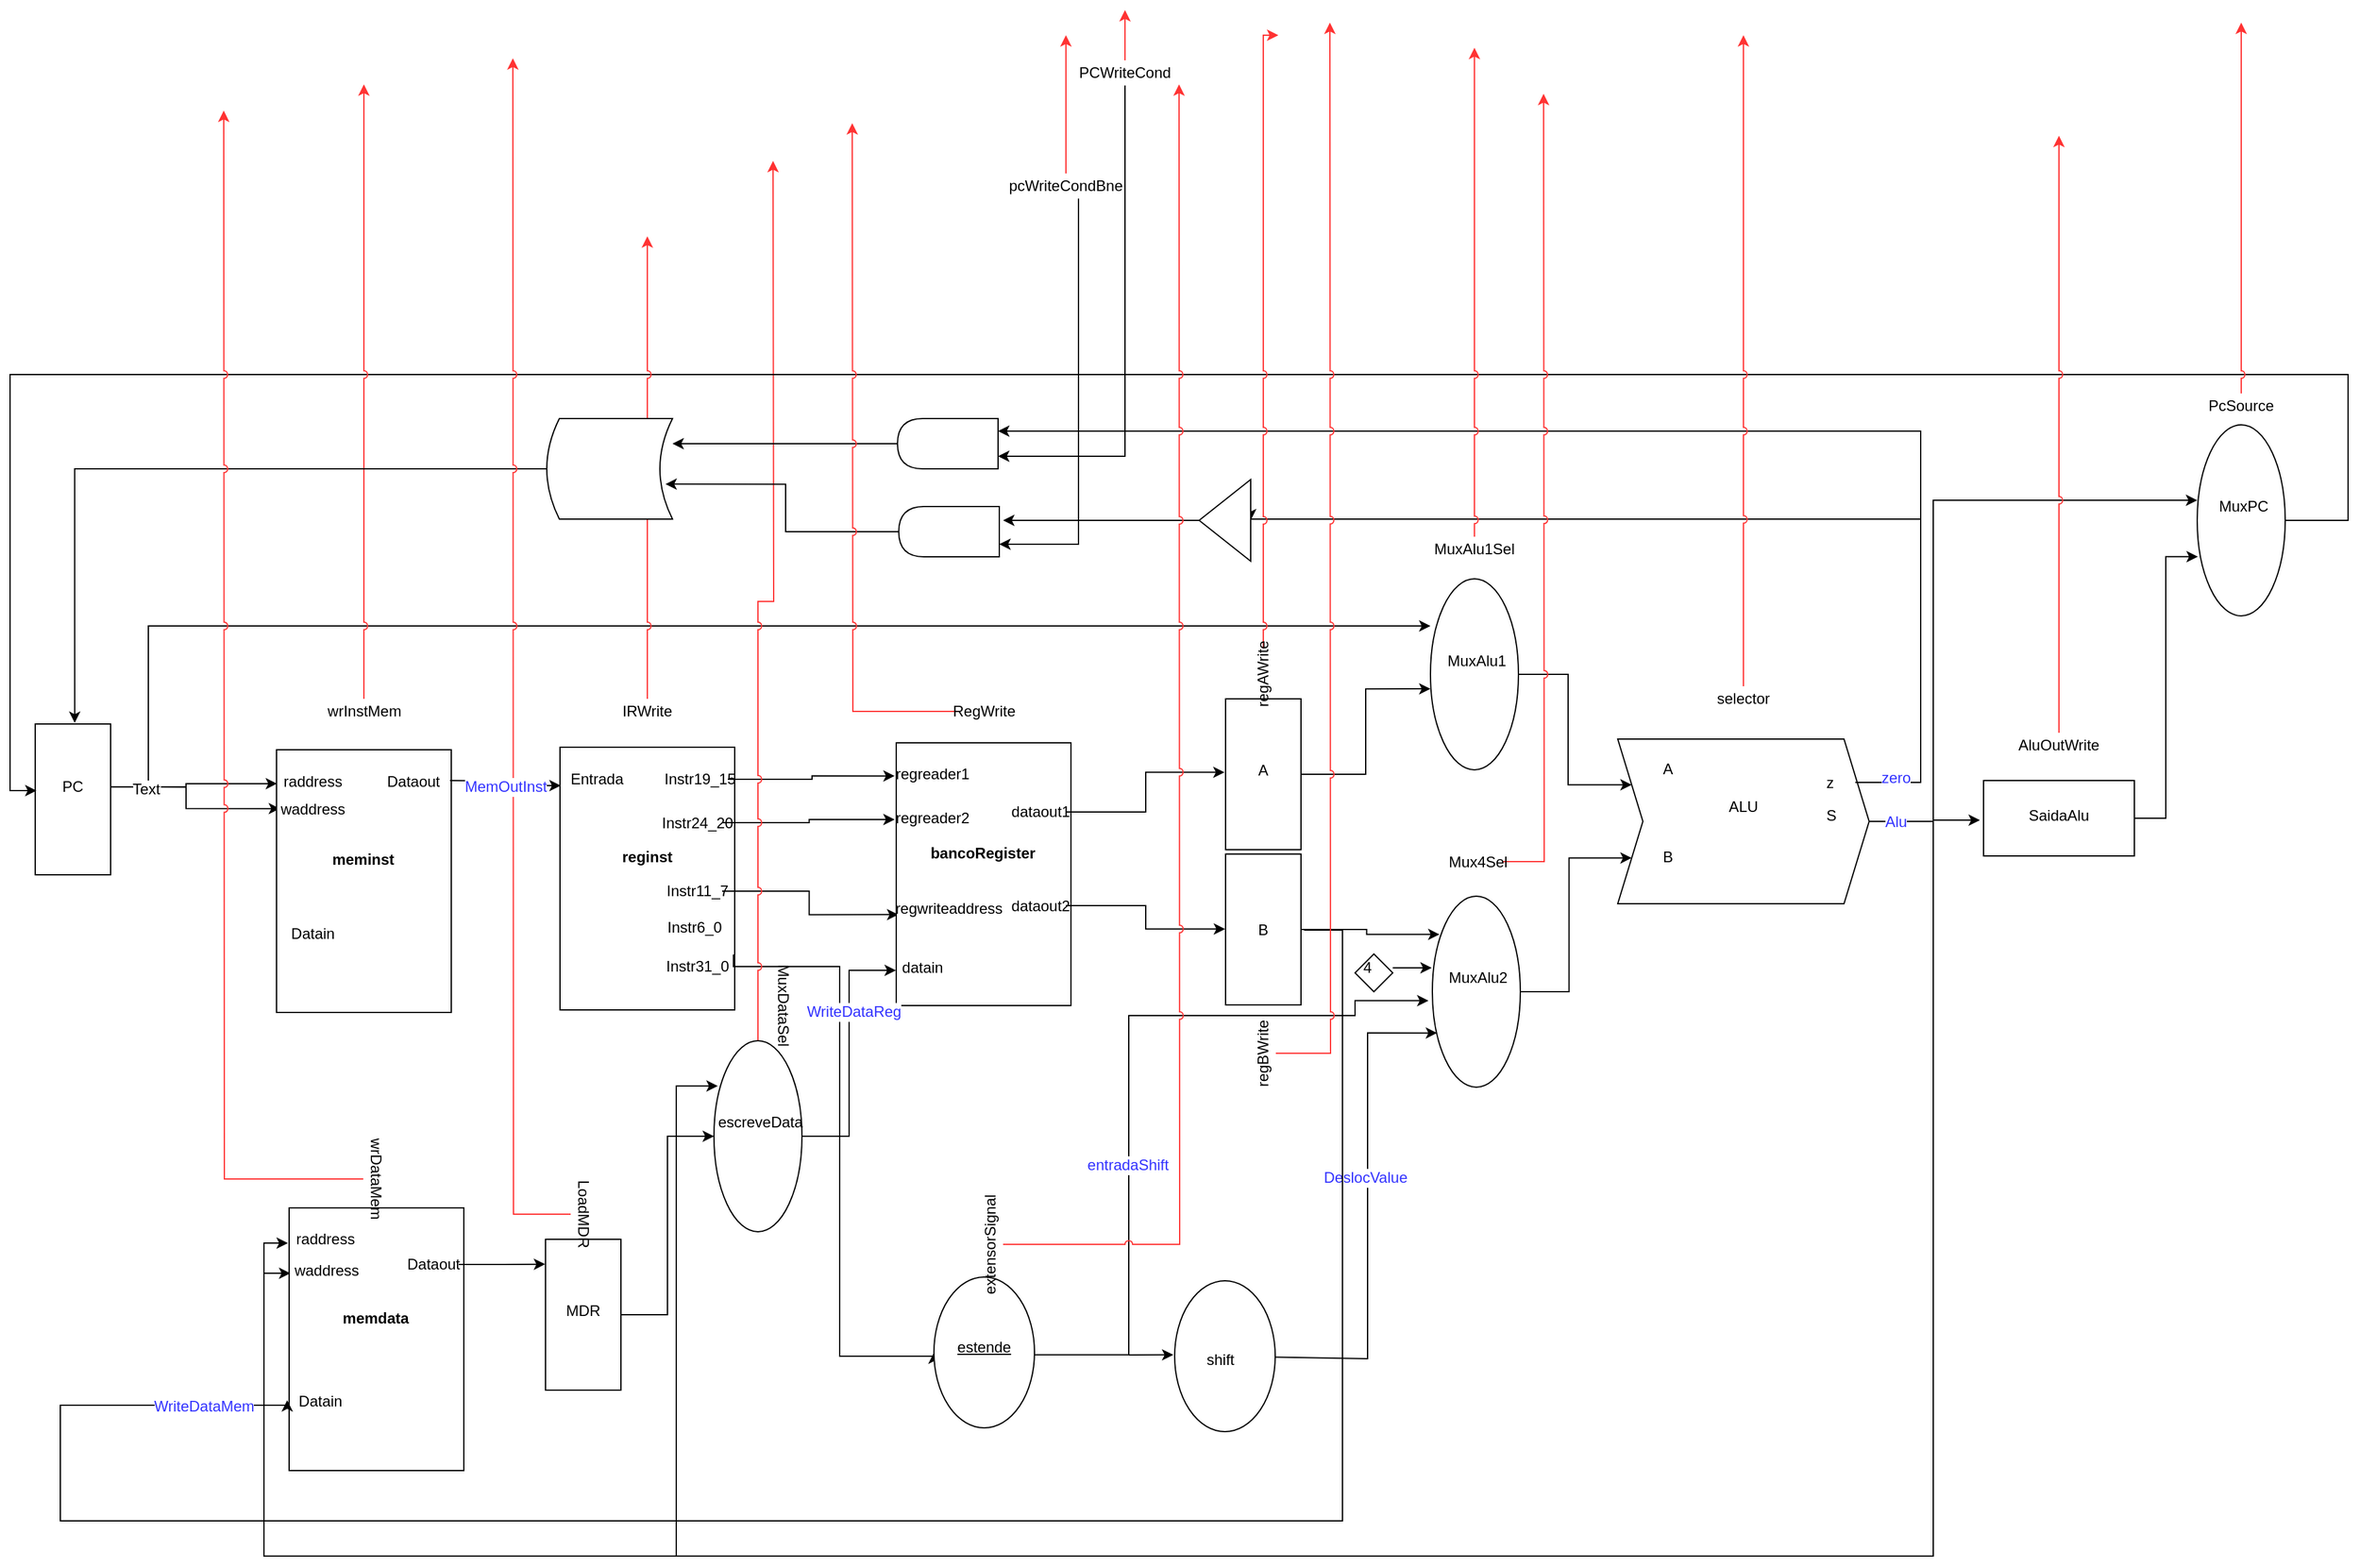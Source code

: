 <mxfile pages="1" version="11.2.9" type="github"><diagram id="BK2MosaaJc6s3cNC-S-s" name="Page-1"><mxGraphModel dx="381" dy="217" grid="1" gridSize="10" guides="1" tooltips="1" connect="1" arrows="1" fold="1" page="1" pageScale="1" pageWidth="10000" pageHeight="10000" math="0" shadow="0"><root><mxCell id="0"/><mxCell id="1" parent="0"/><mxCell id="JjTqPs6yNke-4KExffEF-18" value="" style="rhombus;whiteSpace=wrap;html=1;" vertex="1" parent="1"><mxGeometry x="1490" y="761" width="30" height="30" as="geometry"/></mxCell><mxCell id="1Pwe8GG29_QsZhxiS9Jx-3" value="" style="verticalLabelPosition=bottom;verticalAlign=top;html=1;shape=mxgraph.basic.rect;fillColor=#ffffff;fillColor2=none;strokeColor=#000000;strokeWidth=1;size=20;indent=5;rotation=90;" parent="1" vertex="1"><mxGeometry x="410" y="608" width="120" height="60" as="geometry"/></mxCell><mxCell id="1Pwe8GG29_QsZhxiS9Jx-87" style="edgeStyle=orthogonalEdgeStyle;rounded=0;orthogonalLoop=1;jettySize=auto;html=1;entryX=0.129;entryY=0.997;entryDx=0;entryDy=0;entryPerimeter=0;exitX=0.418;exitY=-0.007;exitDx=0;exitDy=0;exitPerimeter=0;" parent="1" source="1Pwe8GG29_QsZhxiS9Jx-3" target="1Pwe8GG29_QsZhxiS9Jx-49" edge="1"><mxGeometry relative="1" as="geometry"><Array as="points"><mxPoint x="560" y="628"/><mxPoint x="560" y="625"/></Array></mxGeometry></mxCell><mxCell id="1Pwe8GG29_QsZhxiS9Jx-88" style="edgeStyle=orthogonalEdgeStyle;rounded=0;orthogonalLoop=1;jettySize=auto;html=1;entryX=0.224;entryY=0.98;entryDx=0;entryDy=0;entryPerimeter=0;" parent="1" target="1Pwe8GG29_QsZhxiS9Jx-49" edge="1"><mxGeometry relative="1" as="geometry"><mxPoint x="530" y="628" as="sourcePoint"/><Array as="points"><mxPoint x="560" y="628"/><mxPoint x="560" y="645"/></Array></mxGeometry></mxCell><mxCell id="1Pwe8GG29_QsZhxiS9Jx-117" style="edgeStyle=orthogonalEdgeStyle;rounded=0;orthogonalLoop=1;jettySize=auto;html=1;entryX=0.247;entryY=1;entryDx=0;entryDy=0;entryPerimeter=0;" parent="1" target="1Pwe8GG29_QsZhxiS9Jx-81" edge="1"><mxGeometry relative="1" as="geometry"><Array as="points"><mxPoint x="500" y="627"/><mxPoint x="500" y="628"/><mxPoint x="530" y="628"/><mxPoint x="530" y="500"/></Array><mxPoint x="500" y="628" as="sourcePoint"/></mxGeometry></mxCell><mxCell id="JjTqPs6yNke-4KExffEF-17" value="Text" style="text;html=1;resizable=0;points=[];align=center;verticalAlign=middle;labelBackgroundColor=#ffffff;" vertex="1" connectable="0" parent="1Pwe8GG29_QsZhxiS9Jx-117"><mxGeometry x="-0.949" y="-2" relative="1" as="geometry"><mxPoint as="offset"/></mxGeometry></mxCell><mxCell id="1Pwe8GG29_QsZhxiS9Jx-2" value="PC" style="text;html=1;strokeColor=none;fillColor=none;align=center;verticalAlign=middle;whiteSpace=wrap;rounded=0;" parent="1" vertex="1"><mxGeometry x="450" y="618" width="40" height="20" as="geometry"/></mxCell><mxCell id="1Pwe8GG29_QsZhxiS9Jx-4" value="" style="verticalLabelPosition=bottom;verticalAlign=top;html=1;shape=mxgraph.basic.rect;fillColor=#ffffff;fillColor2=none;strokeColor=#000000;strokeWidth=1;size=20;indent=5;rotation=90;" parent="1" vertex="1"><mxGeometry x="822.5" y="631.5" width="209" height="139" as="geometry"/></mxCell><mxCell id="1Pwe8GG29_QsZhxiS9Jx-7" value="&lt;b&gt;reginst&lt;/b&gt;" style="text;html=1;strokeColor=none;fillColor=none;align=center;verticalAlign=middle;whiteSpace=wrap;rounded=0;" parent="1" vertex="1"><mxGeometry x="906.5" y="674" width="40" height="20" as="geometry"/></mxCell><mxCell id="1Pwe8GG29_QsZhxiS9Jx-10" value="Entrada" style="text;html=1;strokeColor=none;fillColor=none;align=center;verticalAlign=middle;whiteSpace=wrap;rounded=0;" parent="1" vertex="1"><mxGeometry x="866.5" y="611.5" width="40" height="20" as="geometry"/></mxCell><mxCell id="1Pwe8GG29_QsZhxiS9Jx-90" style="edgeStyle=orthogonalEdgeStyle;rounded=0;orthogonalLoop=1;jettySize=auto;html=1;entryX=0.126;entryY=1.009;entryDx=0;entryDy=0;entryPerimeter=0;" parent="1" source="1Pwe8GG29_QsZhxiS9Jx-11" target="1Pwe8GG29_QsZhxiS9Jx-19" edge="1"><mxGeometry relative="1" as="geometry"/></mxCell><mxCell id="1Pwe8GG29_QsZhxiS9Jx-11" value="Instr19_15&lt;br&gt;" style="text;html=1;strokeColor=none;fillColor=none;align=center;verticalAlign=middle;whiteSpace=wrap;rounded=0;" parent="1" vertex="1"><mxGeometry x="947" y="612" width="44" height="20" as="geometry"/></mxCell><mxCell id="1Pwe8GG29_QsZhxiS9Jx-91" style="edgeStyle=orthogonalEdgeStyle;rounded=0;orthogonalLoop=1;jettySize=auto;html=1;entryX=0.292;entryY=1.009;entryDx=0;entryDy=0;entryPerimeter=0;" parent="1" source="1Pwe8GG29_QsZhxiS9Jx-12" target="1Pwe8GG29_QsZhxiS9Jx-19" edge="1"><mxGeometry relative="1" as="geometry"/></mxCell><mxCell id="1Pwe8GG29_QsZhxiS9Jx-13" value="Instr6_0&lt;br&gt;" style="text;html=1;resizable=0;points=[];autosize=1;align=left;verticalAlign=top;spacingTop=-4;" parent="1" vertex="1"><mxGeometry x="941" y="730" width="60" height="20" as="geometry"/></mxCell><mxCell id="1Pwe8GG29_QsZhxiS9Jx-94" style="edgeStyle=orthogonalEdgeStyle;rounded=0;orthogonalLoop=1;jettySize=auto;html=1;entryX=0.654;entryY=0.988;entryDx=0;entryDy=0;entryPerimeter=0;" parent="1" source="1Pwe8GG29_QsZhxiS9Jx-14" target="1Pwe8GG29_QsZhxiS9Jx-19" edge="1"><mxGeometry relative="1" as="geometry"/></mxCell><mxCell id="1Pwe8GG29_QsZhxiS9Jx-14" value="Instr11_7&lt;br&gt;" style="text;html=1;strokeColor=none;fillColor=none;align=center;verticalAlign=middle;whiteSpace=wrap;rounded=0;direction=west;" parent="1" vertex="1"><mxGeometry x="946.5" y="701" width="40" height="20" as="geometry"/></mxCell><mxCell id="1Pwe8GG29_QsZhxiS9Jx-108" style="edgeStyle=orthogonalEdgeStyle;rounded=0;orthogonalLoop=1;jettySize=auto;html=1;entryX=0.5;entryY=1;entryDx=0;entryDy=0;jumpStyle=none;exitX=0.789;exitY=0.007;exitDx=0;exitDy=0;exitPerimeter=0;" parent="1" source="1Pwe8GG29_QsZhxiS9Jx-4" target="1Pwe8GG29_QsZhxiS9Jx-61" edge="1"><mxGeometry relative="1" as="geometry"><Array as="points"><mxPoint x="1004" y="771"/><mxPoint x="1080" y="771"/><mxPoint x="1080" y="1081"/><mxPoint x="1163" y="1081"/></Array><mxPoint x="1010" y="771" as="sourcePoint"/></mxGeometry></mxCell><mxCell id="1Pwe8GG29_QsZhxiS9Jx-15" value="Instr31_0" style="text;html=1;strokeColor=none;fillColor=none;align=center;verticalAlign=middle;whiteSpace=wrap;rounded=0;direction=west;" parent="1" vertex="1"><mxGeometry x="946.5" y="760.5" width="40" height="20" as="geometry"/></mxCell><mxCell id="1Pwe8GG29_QsZhxiS9Jx-19" value="" style="verticalLabelPosition=bottom;verticalAlign=top;html=1;shape=mxgraph.basic.rect;fillColor=#ffffff;fillColor2=none;strokeColor=#000000;strokeWidth=1;size=20;indent=5;rotation=90;" parent="1" vertex="1"><mxGeometry x="1090" y="628" width="209" height="139" as="geometry"/></mxCell><mxCell id="1Pwe8GG29_QsZhxiS9Jx-20" value="&lt;b&gt;bancoRegister&lt;/b&gt;" style="text;html=1;strokeColor=none;fillColor=none;align=center;verticalAlign=middle;whiteSpace=wrap;rounded=0;" parent="1" vertex="1"><mxGeometry x="1174" y="670.5" width="40" height="20" as="geometry"/></mxCell><mxCell id="1Pwe8GG29_QsZhxiS9Jx-21" value="regreader1" style="text;html=1;strokeColor=none;fillColor=none;align=center;verticalAlign=middle;whiteSpace=wrap;rounded=0;" parent="1" vertex="1"><mxGeometry x="1134" y="608" width="40" height="20" as="geometry"/></mxCell><mxCell id="1Pwe8GG29_QsZhxiS9Jx-97" style="edgeStyle=orthogonalEdgeStyle;rounded=0;orthogonalLoop=1;jettySize=auto;html=1;entryX=0.487;entryY=1.013;entryDx=0;entryDy=0;entryPerimeter=0;" parent="1" source="1Pwe8GG29_QsZhxiS9Jx-22" target="1Pwe8GG29_QsZhxiS9Jx-65" edge="1"><mxGeometry relative="1" as="geometry"/></mxCell><mxCell id="1Pwe8GG29_QsZhxiS9Jx-22" value="dataout1" style="text;html=1;strokeColor=none;fillColor=none;align=center;verticalAlign=middle;whiteSpace=wrap;rounded=0;" parent="1" vertex="1"><mxGeometry x="1220" y="638" width="40" height="20" as="geometry"/></mxCell><mxCell id="1Pwe8GG29_QsZhxiS9Jx-98" style="edgeStyle=orthogonalEdgeStyle;rounded=0;orthogonalLoop=1;jettySize=auto;html=1;entryX=0.497;entryY=1.006;entryDx=0;entryDy=0;entryPerimeter=0;" parent="1" source="1Pwe8GG29_QsZhxiS9Jx-23" target="1Pwe8GG29_QsZhxiS9Jx-67" edge="1"><mxGeometry relative="1" as="geometry"/></mxCell><mxCell id="1Pwe8GG29_QsZhxiS9Jx-23" value="dataout2" style="text;html=1;strokeColor=none;fillColor=none;align=center;verticalAlign=middle;whiteSpace=wrap;rounded=0;direction=west;" parent="1" vertex="1"><mxGeometry x="1220" y="712.5" width="40" height="20" as="geometry"/></mxCell><mxCell id="1Pwe8GG29_QsZhxiS9Jx-35" value="regreader2" style="text;html=1;strokeColor=none;fillColor=none;align=center;verticalAlign=middle;whiteSpace=wrap;rounded=0;" parent="1" vertex="1"><mxGeometry x="1134" y="643" width="40" height="20" as="geometry"/></mxCell><mxCell id="1Pwe8GG29_QsZhxiS9Jx-36" value="regwriteaddress" style="text;html=1;strokeColor=none;fillColor=none;align=center;verticalAlign=middle;whiteSpace=wrap;rounded=0;" parent="1" vertex="1"><mxGeometry x="1147" y="714.5" width="40" height="20" as="geometry"/></mxCell><mxCell id="1Pwe8GG29_QsZhxiS9Jx-37" value="datain" style="text;html=1;strokeColor=none;fillColor=none;align=center;verticalAlign=middle;whiteSpace=wrap;rounded=0;" parent="1" vertex="1"><mxGeometry x="1126" y="762" width="40" height="20" as="geometry"/></mxCell><mxCell id="1Pwe8GG29_QsZhxiS9Jx-38" value="" style="verticalLabelPosition=bottom;verticalAlign=top;html=1;shape=mxgraph.basic.rect;fillColor=#ffffff;fillColor2=none;strokeColor=#000000;strokeWidth=1;size=20;indent=5;rotation=90;" parent="1" vertex="1"><mxGeometry x="607" y="998" width="209" height="139" as="geometry"/></mxCell><mxCell id="1Pwe8GG29_QsZhxiS9Jx-39" value="&lt;b&gt;memdata&lt;/b&gt;" style="text;html=1;strokeColor=none;fillColor=none;align=center;verticalAlign=middle;whiteSpace=wrap;rounded=0;" parent="1" vertex="1"><mxGeometry x="691" y="1040.5" width="40" height="20" as="geometry"/></mxCell><mxCell id="1Pwe8GG29_QsZhxiS9Jx-40" value="raddress" style="text;html=1;strokeColor=none;fillColor=none;align=center;verticalAlign=middle;whiteSpace=wrap;rounded=0;" parent="1" vertex="1"><mxGeometry x="651" y="978" width="40" height="20" as="geometry"/></mxCell><mxCell id="1Pwe8GG29_QsZhxiS9Jx-96" style="edgeStyle=orthogonalEdgeStyle;rounded=0;orthogonalLoop=1;jettySize=auto;html=1;entryX=0.165;entryY=1.005;entryDx=0;entryDy=0;entryPerimeter=0;" parent="1" source="1Pwe8GG29_QsZhxiS9Jx-44" target="1Pwe8GG29_QsZhxiS9Jx-59" edge="1"><mxGeometry relative="1" as="geometry"/></mxCell><mxCell id="1Pwe8GG29_QsZhxiS9Jx-44" value="Dataout" style="text;html=1;strokeColor=none;fillColor=none;align=center;verticalAlign=middle;whiteSpace=wrap;rounded=0;direction=west;" parent="1" vertex="1"><mxGeometry x="737" y="998" width="40" height="20" as="geometry"/></mxCell><mxCell id="1Pwe8GG29_QsZhxiS9Jx-45" value="waddress" style="text;html=1;strokeColor=none;fillColor=none;align=center;verticalAlign=middle;whiteSpace=wrap;rounded=0;" parent="1" vertex="1"><mxGeometry x="652" y="1003" width="40" height="20" as="geometry"/></mxCell><mxCell id="1Pwe8GG29_QsZhxiS9Jx-47" value="Datain" style="text;html=1;strokeColor=none;fillColor=none;align=center;verticalAlign=middle;whiteSpace=wrap;rounded=0;" parent="1" vertex="1"><mxGeometry x="647" y="1107" width="40" height="20" as="geometry"/></mxCell><mxCell id="1Pwe8GG29_QsZhxiS9Jx-49" value="" style="verticalLabelPosition=bottom;verticalAlign=top;html=1;shape=mxgraph.basic.rect;fillColor=#ffffff;fillColor2=none;strokeColor=#000000;strokeWidth=1;size=20;indent=5;rotation=90;" parent="1" vertex="1"><mxGeometry x="597" y="633.5" width="209" height="139" as="geometry"/></mxCell><mxCell id="1Pwe8GG29_QsZhxiS9Jx-50" value="&lt;b&gt;meminst&lt;/b&gt;" style="text;html=1;strokeColor=none;fillColor=none;align=center;verticalAlign=middle;whiteSpace=wrap;rounded=0;" parent="1" vertex="1"><mxGeometry x="681" y="676" width="40" height="20" as="geometry"/></mxCell><mxCell id="1Pwe8GG29_QsZhxiS9Jx-51" value="raddress" style="text;html=1;strokeColor=none;fillColor=none;align=center;verticalAlign=middle;whiteSpace=wrap;rounded=0;" parent="1" vertex="1"><mxGeometry x="641" y="613.5" width="40" height="20" as="geometry"/></mxCell><mxCell id="tlnoYebwerKZ_O9gH5vr-2" style="edgeStyle=orthogonalEdgeStyle;rounded=0;orthogonalLoop=1;jettySize=auto;html=1;entryX=0.146;entryY=0.996;entryDx=0;entryDy=0;entryPerimeter=0;" parent="1" target="1Pwe8GG29_QsZhxiS9Jx-4" edge="1"><mxGeometry relative="1" as="geometry"><mxPoint x="770" y="623" as="sourcePoint"/></mxGeometry></mxCell><mxCell id="1Pwe8GG29_QsZhxiS9Jx-52" value="Dataout" style="text;html=1;strokeColor=none;fillColor=none;align=center;verticalAlign=middle;whiteSpace=wrap;rounded=0;" parent="1" vertex="1"><mxGeometry x="721" y="613.5" width="40" height="20" as="geometry"/></mxCell><mxCell id="1Pwe8GG29_QsZhxiS9Jx-57" value="waddress" style="text;html=1;strokeColor=none;fillColor=none;align=center;verticalAlign=middle;whiteSpace=wrap;rounded=0;" parent="1" vertex="1"><mxGeometry x="641" y="635.5" width="40" height="20" as="geometry"/></mxCell><mxCell id="1Pwe8GG29_QsZhxiS9Jx-58" value="Datain" style="text;html=1;strokeColor=none;fillColor=none;align=center;verticalAlign=middle;whiteSpace=wrap;rounded=0;" parent="1" vertex="1"><mxGeometry x="641" y="734.5" width="40" height="20" as="geometry"/></mxCell><mxCell id="1Pwe8GG29_QsZhxiS9Jx-120" style="edgeStyle=orthogonalEdgeStyle;rounded=0;orthogonalLoop=1;jettySize=auto;html=1;entryX=0.5;entryY=1;entryDx=0;entryDy=0;" parent="1" source="1Pwe8GG29_QsZhxiS9Jx-59" target="1Pwe8GG29_QsZhxiS9Jx-79" edge="1"><mxGeometry relative="1" as="geometry"/></mxCell><mxCell id="1Pwe8GG29_QsZhxiS9Jx-59" value="" style="verticalLabelPosition=bottom;verticalAlign=top;html=1;shape=mxgraph.basic.rect;fillColor=#ffffff;fillColor2=none;strokeColor=#000000;strokeWidth=1;size=20;indent=5;rotation=90;" parent="1" vertex="1"><mxGeometry x="816" y="1018" width="120" height="60" as="geometry"/></mxCell><mxCell id="1Pwe8GG29_QsZhxiS9Jx-60" value="MDR" style="text;html=1;strokeColor=none;fillColor=none;align=center;verticalAlign=middle;whiteSpace=wrap;rounded=0;" parent="1" vertex="1"><mxGeometry x="856" y="1035" width="40" height="20" as="geometry"/></mxCell><mxCell id="1Pwe8GG29_QsZhxiS9Jx-114" style="edgeStyle=orthogonalEdgeStyle;rounded=0;orthogonalLoop=1;jettySize=auto;html=1;entryX=0.547;entryY=1.044;entryDx=0;entryDy=0;entryPerimeter=0;exitX=0.516;exitY=0;exitDx=0;exitDy=0;exitPerimeter=0;" parent="1" source="1Pwe8GG29_QsZhxiS9Jx-61" target="1Pwe8GG29_QsZhxiS9Jx-83" edge="1"><mxGeometry relative="1" as="geometry"><Array as="points"><mxPoint x="1310" y="1080"/><mxPoint x="1310" y="810"/><mxPoint x="1490" y="810"/><mxPoint x="1490" y="798"/></Array></mxGeometry></mxCell><mxCell id="JjTqPs6yNke-4KExffEF-10" value="&lt;font color=&quot;#3333ff&quot;&gt;entradaShift&lt;/font&gt;" style="text;html=1;resizable=0;points=[];align=center;verticalAlign=middle;labelBackgroundColor=#ffffff;" vertex="1" connectable="0" parent="1Pwe8GG29_QsZhxiS9Jx-114"><mxGeometry x="-0.236" y="1" relative="1" as="geometry"><mxPoint y="1" as="offset"/></mxGeometry></mxCell><mxCell id="1Pwe8GG29_QsZhxiS9Jx-61" value="" style="ellipse;whiteSpace=wrap;html=1;rotation=90;fontStyle=4" parent="1" vertex="1"><mxGeometry x="1135" y="1038" width="120" height="80" as="geometry"/></mxCell><mxCell id="1Pwe8GG29_QsZhxiS9Jx-62" value="estende" style="text;html=1;strokeColor=none;fillColor=none;align=center;verticalAlign=middle;whiteSpace=wrap;rounded=0;fontStyle=4" parent="1" vertex="1"><mxGeometry x="1175" y="1063.5" width="40" height="20" as="geometry"/></mxCell><mxCell id="1Pwe8GG29_QsZhxiS9Jx-111" style="edgeStyle=orthogonalEdgeStyle;rounded=0;orthogonalLoop=1;jettySize=auto;html=1;entryX=0.716;entryY=0.946;entryDx=0;entryDy=0;entryPerimeter=0;" parent="1" source="1Pwe8GG29_QsZhxiS9Jx-63" target="1Pwe8GG29_QsZhxiS9Jx-83" edge="1"><mxGeometry relative="1" as="geometry"><Array as="points"><mxPoint x="1500" y="1083"/><mxPoint x="1500" y="824"/></Array></mxGeometry></mxCell><mxCell id="JjTqPs6yNke-4KExffEF-13" value="&lt;font color=&quot;#3333ff&quot;&gt;DeslocValue&lt;/font&gt;" style="text;html=1;resizable=0;points=[];align=center;verticalAlign=middle;labelBackgroundColor=#ffffff;" vertex="1" connectable="0" parent="1Pwe8GG29_QsZhxiS9Jx-111"><mxGeometry x="0.124" y="2" relative="1" as="geometry"><mxPoint as="offset"/></mxGeometry></mxCell><mxCell id="1Pwe8GG29_QsZhxiS9Jx-63" value="" style="ellipse;whiteSpace=wrap;html=1;rotation=90;" parent="1" vertex="1"><mxGeometry x="1326.5" y="1041" width="120" height="80" as="geometry"/></mxCell><mxCell id="1Pwe8GG29_QsZhxiS9Jx-64" value="shift" style="text;html=1;strokeColor=none;fillColor=none;align=center;verticalAlign=middle;whiteSpace=wrap;rounded=0;" parent="1" vertex="1"><mxGeometry x="1362.5" y="1073.5" width="40" height="20" as="geometry"/></mxCell><mxCell id="1Pwe8GG29_QsZhxiS9Jx-99" style="edgeStyle=orthogonalEdgeStyle;rounded=0;orthogonalLoop=1;jettySize=auto;html=1;entryX=0.576;entryY=1;entryDx=0;entryDy=0;entryPerimeter=0;" parent="1" source="1Pwe8GG29_QsZhxiS9Jx-65" target="1Pwe8GG29_QsZhxiS9Jx-81" edge="1"><mxGeometry relative="1" as="geometry"/></mxCell><mxCell id="1Pwe8GG29_QsZhxiS9Jx-65" value="" style="verticalLabelPosition=bottom;verticalAlign=top;html=1;shape=mxgraph.basic.rect;fillColor=#ffffff;fillColor2=none;strokeColor=#000000;strokeWidth=1;size=20;indent=5;rotation=90;" parent="1" vertex="1"><mxGeometry x="1357" y="588" width="120" height="60" as="geometry"/></mxCell><mxCell id="1Pwe8GG29_QsZhxiS9Jx-66" value="A" style="text;html=1;strokeColor=none;fillColor=none;align=center;verticalAlign=middle;whiteSpace=wrap;rounded=0;" parent="1" vertex="1"><mxGeometry x="1397" y="605" width="40" height="20" as="geometry"/></mxCell><mxCell id="1Pwe8GG29_QsZhxiS9Jx-102" style="edgeStyle=orthogonalEdgeStyle;rounded=0;orthogonalLoop=1;jettySize=auto;html=1;entryX=0.2;entryY=0.919;entryDx=0;entryDy=0;entryPerimeter=0;" parent="1" source="1Pwe8GG29_QsZhxiS9Jx-67" target="1Pwe8GG29_QsZhxiS9Jx-83" edge="1"><mxGeometry relative="1" as="geometry"/></mxCell><mxCell id="1Pwe8GG29_QsZhxiS9Jx-67" value="" style="verticalLabelPosition=bottom;verticalAlign=top;html=1;shape=mxgraph.basic.rect;fillColor=#ffffff;fillColor2=none;strokeColor=#000000;strokeWidth=1;size=20;indent=5;rotation=90;" parent="1" vertex="1"><mxGeometry x="1357" y="711.5" width="120" height="60" as="geometry"/></mxCell><mxCell id="1Pwe8GG29_QsZhxiS9Jx-127" style="edgeStyle=orthogonalEdgeStyle;rounded=0;orthogonalLoop=1;jettySize=auto;html=1;entryX=0.732;entryY=1.011;entryDx=0;entryDy=0;entryPerimeter=0;" parent="1" target="1Pwe8GG29_QsZhxiS9Jx-38" edge="1"><mxGeometry relative="1" as="geometry"><mxPoint x="1450" y="741" as="sourcePoint"/><Array as="points"><mxPoint x="1450" y="742"/><mxPoint x="1480" y="742"/><mxPoint x="1480" y="1212"/><mxPoint x="460" y="1212"/><mxPoint x="460" y="1120"/><mxPoint x="640" y="1120"/></Array><mxPoint x="560" y="1130" as="targetPoint"/></mxGeometry></mxCell><mxCell id="JjTqPs6yNke-4KExffEF-1" value="&lt;font color=&quot;#3333ff&quot;&gt;WriteDataMem&lt;/font&gt;" style="text;html=1;resizable=0;points=[];align=center;verticalAlign=middle;labelBackgroundColor=#ffffff;" vertex="1" connectable="0" parent="1Pwe8GG29_QsZhxiS9Jx-127"><mxGeometry x="0.561" y="1" relative="1" as="geometry"><mxPoint x="-4.5" y="-92" as="offset"/></mxGeometry></mxCell><mxCell id="1Pwe8GG29_QsZhxiS9Jx-68" value="B" style="text;html=1;strokeColor=none;fillColor=none;align=center;verticalAlign=middle;whiteSpace=wrap;rounded=0;" parent="1" vertex="1"><mxGeometry x="1397" y="731.5" width="40" height="20" as="geometry"/></mxCell><mxCell id="1Pwe8GG29_QsZhxiS9Jx-103" style="edgeStyle=orthogonalEdgeStyle;rounded=0;orthogonalLoop=1;jettySize=auto;html=1;entryX=-0.024;entryY=0.525;entryDx=0;entryDy=0;entryPerimeter=0;" parent="1" source="1Pwe8GG29_QsZhxiS9Jx-71" target="1Pwe8GG29_QsZhxiS9Jx-77" edge="1"><mxGeometry relative="1" as="geometry"><Array as="points"><mxPoint x="1950" y="655"/></Array></mxGeometry></mxCell><mxCell id="1Pwe8GG29_QsZhxiS9Jx-106" style="edgeStyle=orthogonalEdgeStyle;rounded=0;orthogonalLoop=1;jettySize=auto;html=1;entryX=0.395;entryY=1;entryDx=0;entryDy=0;entryPerimeter=0;" parent="1" source="1Pwe8GG29_QsZhxiS9Jx-71" target="1Pwe8GG29_QsZhxiS9Jx-85" edge="1"><mxGeometry relative="1" as="geometry"><Array as="points"><mxPoint x="1950" y="655"/><mxPoint x="1950" y="400"/></Array></mxGeometry></mxCell><mxCell id="1Pwe8GG29_QsZhxiS9Jx-119" style="edgeStyle=orthogonalEdgeStyle;rounded=0;orthogonalLoop=1;jettySize=auto;html=1;entryX=0.237;entryY=0.957;entryDx=0;entryDy=0;entryPerimeter=0;" parent="1" source="1Pwe8GG29_QsZhxiS9Jx-71" target="1Pwe8GG29_QsZhxiS9Jx-79" edge="1"><mxGeometry relative="1" as="geometry"><Array as="points"><mxPoint x="1950" y="656"/><mxPoint x="1950" y="1240"/><mxPoint x="950" y="1240"/><mxPoint x="950" y="866"/></Array></mxGeometry></mxCell><mxCell id="1Pwe8GG29_QsZhxiS9Jx-125" style="edgeStyle=orthogonalEdgeStyle;rounded=0;orthogonalLoop=1;jettySize=auto;html=1;entryX=0.134;entryY=1.007;entryDx=0;entryDy=0;entryPerimeter=0;" parent="1" source="1Pwe8GG29_QsZhxiS9Jx-71" target="1Pwe8GG29_QsZhxiS9Jx-38" edge="1"><mxGeometry relative="1" as="geometry"><Array as="points"><mxPoint x="1950" y="656"/><mxPoint x="1950" y="1240"/><mxPoint x="622" y="1240"/><mxPoint x="622" y="991"/></Array></mxGeometry></mxCell><mxCell id="1Pwe8GG29_QsZhxiS9Jx-126" style="edgeStyle=orthogonalEdgeStyle;rounded=0;orthogonalLoop=1;jettySize=auto;html=1;entryX=0.249;entryY=0.993;entryDx=0;entryDy=0;entryPerimeter=0;" parent="1" source="1Pwe8GG29_QsZhxiS9Jx-71" target="1Pwe8GG29_QsZhxiS9Jx-38" edge="1"><mxGeometry relative="1" as="geometry"><Array as="points"><mxPoint x="1950" y="656"/><mxPoint x="1950" y="1240"/><mxPoint x="622" y="1240"/><mxPoint x="622" y="1015"/></Array></mxGeometry></mxCell><mxCell id="JjTqPs6yNke-4KExffEF-14" value="&lt;font color=&quot;#3333ff&quot;&gt;Alu&lt;/font&gt;" style="text;html=1;resizable=0;points=[];align=center;verticalAlign=middle;labelBackgroundColor=#ffffff;" vertex="1" connectable="0" parent="1Pwe8GG29_QsZhxiS9Jx-126"><mxGeometry x="-0.961" y="2" relative="1" as="geometry"><mxPoint x="-22.5" y="2" as="offset"/></mxGeometry></mxCell><mxCell id="1Pwe8GG29_QsZhxiS9Jx-71" value="" style="shape=step;perimeter=stepPerimeter;whiteSpace=wrap;html=1;fixedSize=1;" parent="1" vertex="1"><mxGeometry x="1699" y="590" width="200" height="131" as="geometry"/></mxCell><mxCell id="1Pwe8GG29_QsZhxiS9Jx-72" value="ALU" style="text;html=1;strokeColor=none;fillColor=none;align=center;verticalAlign=middle;whiteSpace=wrap;rounded=0;" parent="1" vertex="1"><mxGeometry x="1779" y="633.5" width="40" height="20" as="geometry"/></mxCell><mxCell id="1Pwe8GG29_QsZhxiS9Jx-73" value="S" style="text;html=1;strokeColor=none;fillColor=none;align=center;verticalAlign=middle;whiteSpace=wrap;rounded=0;" parent="1" vertex="1"><mxGeometry x="1849" y="640.5" width="40" height="20" as="geometry"/></mxCell><mxCell id="1Pwe8GG29_QsZhxiS9Jx-74" value="A" style="text;html=1;strokeColor=none;fillColor=none;align=center;verticalAlign=middle;whiteSpace=wrap;rounded=0;" parent="1" vertex="1"><mxGeometry x="1719" y="603.5" width="40" height="20" as="geometry"/></mxCell><mxCell id="1Pwe8GG29_QsZhxiS9Jx-75" value="B" style="text;html=1;strokeColor=none;fillColor=none;align=center;verticalAlign=middle;whiteSpace=wrap;rounded=0;" parent="1" vertex="1"><mxGeometry x="1719" y="673.5" width="40" height="20" as="geometry"/></mxCell><mxCell id="9EUqboqjKEqkngao54L1-12" style="edgeStyle=orthogonalEdgeStyle;rounded=0;orthogonalLoop=1;jettySize=auto;html=1;entryX=0;entryY=0.75;entryDx=0;entryDy=0;" parent="1" source="1Pwe8GG29_QsZhxiS9Jx-76" target="9EUqboqjKEqkngao54L1-8" edge="1"><mxGeometry relative="1" as="geometry"><Array as="points"><mxPoint x="1940" y="625"/><mxPoint x="1940" y="345"/></Array></mxGeometry></mxCell><mxCell id="9EUqboqjKEqkngao54L1-14" style="edgeStyle=orthogonalEdgeStyle;rounded=0;orthogonalLoop=1;jettySize=auto;html=1;entryX=0;entryY=0.5;entryDx=0;entryDy=0;" parent="1" source="1Pwe8GG29_QsZhxiS9Jx-76" target="9EUqboqjKEqkngao54L1-13" edge="1"><mxGeometry relative="1" as="geometry"><Array as="points"><mxPoint x="1940" y="625"/><mxPoint x="1940" y="415"/></Array></mxGeometry></mxCell><mxCell id="JjTqPs6yNke-4KExffEF-15" value="&lt;font color=&quot;#3333ff&quot;&gt;zero&lt;/font&gt;" style="text;html=1;resizable=0;points=[];align=center;verticalAlign=middle;labelBackgroundColor=#ffffff;" vertex="1" connectable="0" parent="9EUqboqjKEqkngao54L1-14"><mxGeometry x="-0.899" y="1" relative="1" as="geometry"><mxPoint x="-8" y="-2.5" as="offset"/></mxGeometry></mxCell><mxCell id="1Pwe8GG29_QsZhxiS9Jx-76" value="z" style="text;html=1;strokeColor=none;fillColor=none;align=center;verticalAlign=middle;whiteSpace=wrap;rounded=0;" parent="1" vertex="1"><mxGeometry x="1848" y="614.5" width="40" height="20" as="geometry"/></mxCell><mxCell id="1Pwe8GG29_QsZhxiS9Jx-104" style="edgeStyle=orthogonalEdgeStyle;rounded=0;orthogonalLoop=1;jettySize=auto;html=1;entryX=0.69;entryY=0.993;entryDx=0;entryDy=0;entryPerimeter=0;" parent="1" source="1Pwe8GG29_QsZhxiS9Jx-77" target="1Pwe8GG29_QsZhxiS9Jx-85" edge="1"><mxGeometry relative="1" as="geometry"/></mxCell><mxCell id="1Pwe8GG29_QsZhxiS9Jx-77" value="" style="text;html=1;strokeColor=#000000;fillColor=#ffffff;align=center;verticalAlign=middle;whiteSpace=wrap;rounded=0;fontFamily=Helvetica;fontSize=12;fontColor=#000000;strokeWidth=1;" parent="1" vertex="1"><mxGeometry x="1990" y="623" width="120" height="60" as="geometry"/></mxCell><mxCell id="1Pwe8GG29_QsZhxiS9Jx-78" value="SaidaAlu" style="text;html=1;strokeColor=none;fillColor=none;align=center;verticalAlign=middle;whiteSpace=wrap;rounded=0;" parent="1" vertex="1"><mxGeometry x="2030" y="640.5" width="40" height="20" as="geometry"/></mxCell><mxCell id="1Pwe8GG29_QsZhxiS9Jx-95" style="edgeStyle=orthogonalEdgeStyle;rounded=0;orthogonalLoop=1;jettySize=auto;html=1;entryX=0.866;entryY=1.002;entryDx=0;entryDy=0;entryPerimeter=0;" parent="1" source="1Pwe8GG29_QsZhxiS9Jx-79" target="1Pwe8GG29_QsZhxiS9Jx-19" edge="1"><mxGeometry relative="1" as="geometry"/></mxCell><mxCell id="JjTqPs6yNke-4KExffEF-2" value="&lt;font color=&quot;#3333ff&quot;&gt;WriteDataReg&lt;/font&gt;" style="text;html=1;resizable=0;points=[];align=center;verticalAlign=middle;labelBackgroundColor=#ffffff;" vertex="1" connectable="0" parent="1Pwe8GG29_QsZhxiS9Jx-95"><mxGeometry x="0.324" y="-3" relative="1" as="geometry"><mxPoint as="offset"/></mxGeometry></mxCell><mxCell id="9EUqboqjKEqkngao54L1-40" style="edgeStyle=orthogonalEdgeStyle;rounded=0;jumpStyle=arc;orthogonalLoop=1;jettySize=auto;html=1;fillColor=#f8cecc;strokeColor=#FF3333;" parent="1" source="1Pwe8GG29_QsZhxiS9Jx-79" edge="1"><mxGeometry relative="1" as="geometry"><mxPoint x="1027" y="130" as="targetPoint"/></mxGeometry></mxCell><mxCell id="1Pwe8GG29_QsZhxiS9Jx-79" value="" style="ellipse;whiteSpace=wrap;html=1;direction=south;" parent="1" vertex="1"><mxGeometry x="980" y="830" width="70" height="152" as="geometry"/></mxCell><mxCell id="1Pwe8GG29_QsZhxiS9Jx-80" value="escreveData" style="text;html=1;strokeColor=none;fillColor=none;align=center;verticalAlign=middle;whiteSpace=wrap;rounded=0;" parent="1" vertex="1"><mxGeometry x="996.5" y="885" width="40" height="20" as="geometry"/></mxCell><mxCell id="1Pwe8GG29_QsZhxiS9Jx-100" style="edgeStyle=orthogonalEdgeStyle;rounded=0;orthogonalLoop=1;jettySize=auto;html=1;entryX=0;entryY=0.25;entryDx=0;entryDy=0;" parent="1" source="1Pwe8GG29_QsZhxiS9Jx-81" target="1Pwe8GG29_QsZhxiS9Jx-71" edge="1"><mxGeometry relative="1" as="geometry"/></mxCell><mxCell id="1Pwe8GG29_QsZhxiS9Jx-81" value="" style="ellipse;whiteSpace=wrap;html=1;direction=south;" parent="1" vertex="1"><mxGeometry x="1550" y="462.5" width="70" height="152" as="geometry"/></mxCell><mxCell id="1Pwe8GG29_QsZhxiS9Jx-82" value="MuxAlu1" style="text;html=1;strokeColor=none;fillColor=none;align=center;verticalAlign=middle;whiteSpace=wrap;rounded=0;" parent="1" vertex="1"><mxGeometry x="1566.5" y="517.5" width="40" height="20" as="geometry"/></mxCell><mxCell id="1Pwe8GG29_QsZhxiS9Jx-101" style="edgeStyle=orthogonalEdgeStyle;rounded=0;orthogonalLoop=1;jettySize=auto;html=1;entryX=0;entryY=0.75;entryDx=0;entryDy=0;" parent="1" source="1Pwe8GG29_QsZhxiS9Jx-83" target="1Pwe8GG29_QsZhxiS9Jx-71" edge="1"><mxGeometry relative="1" as="geometry"/></mxCell><mxCell id="1Pwe8GG29_QsZhxiS9Jx-83" value="" style="ellipse;whiteSpace=wrap;html=1;direction=south;" parent="1" vertex="1"><mxGeometry x="1551.5" y="715" width="70" height="152" as="geometry"/></mxCell><mxCell id="1Pwe8GG29_QsZhxiS9Jx-84" value="MuxAlu2" style="text;html=1;strokeColor=none;fillColor=none;align=center;verticalAlign=middle;whiteSpace=wrap;rounded=0;" parent="1" vertex="1"><mxGeometry x="1568" y="770" width="40" height="20" as="geometry"/></mxCell><mxCell id="1Pwe8GG29_QsZhxiS9Jx-107" style="edgeStyle=orthogonalEdgeStyle;rounded=0;orthogonalLoop=1;jettySize=auto;html=1;entryX=0.442;entryY=0.983;entryDx=0;entryDy=0;entryPerimeter=0;" parent="1" source="1Pwe8GG29_QsZhxiS9Jx-85" target="1Pwe8GG29_QsZhxiS9Jx-3" edge="1"><mxGeometry relative="1" as="geometry"><Array as="points"><mxPoint x="2280" y="416"/><mxPoint x="2280" y="300"/><mxPoint x="420" y="300"/><mxPoint x="420" y="631"/></Array></mxGeometry></mxCell><mxCell id="1Pwe8GG29_QsZhxiS9Jx-85" value="" style="ellipse;whiteSpace=wrap;html=1;direction=south;" parent="1" vertex="1"><mxGeometry x="2160" y="340" width="70" height="152" as="geometry"/></mxCell><mxCell id="1Pwe8GG29_QsZhxiS9Jx-86" value="MuxPC" style="text;html=1;strokeColor=none;fillColor=none;align=center;verticalAlign=middle;whiteSpace=wrap;rounded=0;" parent="1" vertex="1"><mxGeometry x="2176.5" y="395" width="40" height="20" as="geometry"/></mxCell><mxCell id="1Pwe8GG29_QsZhxiS9Jx-12" value="Instr24_20" style="text;html=1;strokeColor=none;fillColor=none;align=center;verticalAlign=middle;whiteSpace=wrap;rounded=0;direction=west;" parent="1" vertex="1"><mxGeometry x="946.5" y="646.5" width="40" height="20" as="geometry"/></mxCell><mxCell id="JjTqPs6yNke-4KExffEF-19" style="edgeStyle=orthogonalEdgeStyle;rounded=0;jumpStyle=none;orthogonalLoop=1;jettySize=auto;html=1;entryX=0.375;entryY=1.007;entryDx=0;entryDy=0;entryPerimeter=0;" edge="1" parent="1" source="1Pwe8GG29_QsZhxiS9Jx-115" target="1Pwe8GG29_QsZhxiS9Jx-83"><mxGeometry relative="1" as="geometry"/></mxCell><mxCell id="1Pwe8GG29_QsZhxiS9Jx-115" value="4" style="text;html=1;strokeColor=none;fillColor=none;align=center;verticalAlign=middle;whiteSpace=wrap;rounded=0;" parent="1" vertex="1"><mxGeometry x="1480" y="762" width="40" height="20" as="geometry"/></mxCell><mxCell id="9EUqboqjKEqkngao54L1-55" style="edgeStyle=orthogonalEdgeStyle;rounded=0;jumpStyle=arc;orthogonalLoop=1;jettySize=auto;html=1;strokeColor=#FF3333;" parent="1" source="9EUqboqjKEqkngao54L1-3" edge="1"><mxGeometry relative="1" as="geometry"><mxPoint x="701.5" y="69.167" as="targetPoint"/></mxGeometry></mxCell><mxCell id="9EUqboqjKEqkngao54L1-3" value="wrInstMem" style="text;html=1;strokeColor=none;fillColor=none;align=center;verticalAlign=middle;whiteSpace=wrap;rounded=0;" parent="1" vertex="1"><mxGeometry x="681.5" y="558" width="40" height="20" as="geometry"/></mxCell><mxCell id="9EUqboqjKEqkngao54L1-7" style="edgeStyle=orthogonalEdgeStyle;rounded=0;orthogonalLoop=1;jettySize=auto;html=1;entryX=-0.007;entryY=0.476;entryDx=0;entryDy=0;entryPerimeter=0;" parent="1" source="9EUqboqjKEqkngao54L1-6" target="1Pwe8GG29_QsZhxiS9Jx-3" edge="1"><mxGeometry relative="1" as="geometry"/></mxCell><mxCell id="9EUqboqjKEqkngao54L1-9" style="edgeStyle=orthogonalEdgeStyle;rounded=0;orthogonalLoop=1;jettySize=auto;html=1;entryX=1;entryY=0.25;entryDx=0;entryDy=0;" parent="1" source="9EUqboqjKEqkngao54L1-8" target="9EUqboqjKEqkngao54L1-6" edge="1"><mxGeometry relative="1" as="geometry"/></mxCell><mxCell id="9EUqboqjKEqkngao54L1-8" value="" style="shape=delay;whiteSpace=wrap;html=1;rotation=180;" parent="1" vertex="1"><mxGeometry x="1126" y="335" width="80" height="40" as="geometry"/></mxCell><mxCell id="9EUqboqjKEqkngao54L1-11" style="edgeStyle=orthogonalEdgeStyle;rounded=0;orthogonalLoop=1;jettySize=auto;html=1;entryX=0.944;entryY=0.652;entryDx=0;entryDy=0;entryPerimeter=0;" parent="1" source="9EUqboqjKEqkngao54L1-10" target="9EUqboqjKEqkngao54L1-6" edge="1"><mxGeometry relative="1" as="geometry"/></mxCell><mxCell id="9EUqboqjKEqkngao54L1-10" value="" style="shape=delay;whiteSpace=wrap;html=1;rotation=180;" parent="1" vertex="1"><mxGeometry x="1127" y="405" width="80" height="40" as="geometry"/></mxCell><mxCell id="9EUqboqjKEqkngao54L1-15" style="edgeStyle=orthogonalEdgeStyle;rounded=0;orthogonalLoop=1;jettySize=auto;html=1;" parent="1" source="9EUqboqjKEqkngao54L1-13" edge="1"><mxGeometry relative="1" as="geometry"><mxPoint x="1210" y="416" as="targetPoint"/></mxGeometry></mxCell><mxCell id="9EUqboqjKEqkngao54L1-13" value="" style="triangle;whiteSpace=wrap;html=1;rotation=180;" parent="1" vertex="1"><mxGeometry x="1366" y="383.5" width="41" height="65" as="geometry"/></mxCell><mxCell id="9EUqboqjKEqkngao54L1-17" style="edgeStyle=orthogonalEdgeStyle;rounded=0;orthogonalLoop=1;jettySize=auto;html=1;entryX=0;entryY=0.25;entryDx=0;entryDy=0;" parent="1" source="9EUqboqjKEqkngao54L1-16" target="9EUqboqjKEqkngao54L1-8" edge="1"><mxGeometry relative="1" as="geometry"><Array as="points"><mxPoint x="1307" y="365"/></Array></mxGeometry></mxCell><mxCell id="9EUqboqjKEqkngao54L1-44" style="edgeStyle=orthogonalEdgeStyle;rounded=0;jumpStyle=arc;orthogonalLoop=1;jettySize=auto;html=1;strokeColor=#FF3333;" parent="1" source="9EUqboqjKEqkngao54L1-16" edge="1"><mxGeometry relative="1" as="geometry"><mxPoint x="1307" y="10" as="targetPoint"/></mxGeometry></mxCell><mxCell id="9EUqboqjKEqkngao54L1-16" value="PCWriteCond" style="text;html=1;strokeColor=none;fillColor=none;align=center;verticalAlign=middle;whiteSpace=wrap;rounded=0;" parent="1" vertex="1"><mxGeometry x="1287" y="50" width="40" height="20" as="geometry"/></mxCell><mxCell id="9EUqboqjKEqkngao54L1-19" style="edgeStyle=orthogonalEdgeStyle;rounded=0;orthogonalLoop=1;jettySize=auto;html=1;entryX=0;entryY=0.25;entryDx=0;entryDy=0;" parent="1" source="9EUqboqjKEqkngao54L1-18" target="9EUqboqjKEqkngao54L1-10" edge="1"><mxGeometry relative="1" as="geometry"><Array as="points"><mxPoint x="1270" y="435"/></Array></mxGeometry></mxCell><mxCell id="9EUqboqjKEqkngao54L1-43" style="edgeStyle=orthogonalEdgeStyle;rounded=0;jumpStyle=arc;orthogonalLoop=1;jettySize=auto;html=1;strokeColor=#FF3333;" parent="1" source="9EUqboqjKEqkngao54L1-18" edge="1"><mxGeometry relative="1" as="geometry"><mxPoint x="1260" y="30" as="targetPoint"/></mxGeometry></mxCell><mxCell id="9EUqboqjKEqkngao54L1-18" value="pcWriteCondBne" style="text;html=1;strokeColor=none;fillColor=none;align=center;verticalAlign=middle;whiteSpace=wrap;rounded=0;" parent="1" vertex="1"><mxGeometry x="1240" y="140" width="40" height="20" as="geometry"/></mxCell><mxCell id="9EUqboqjKEqkngao54L1-54" style="edgeStyle=orthogonalEdgeStyle;rounded=0;jumpStyle=arc;orthogonalLoop=1;jettySize=auto;html=1;strokeColor=#FF3333;" parent="1" source="9EUqboqjKEqkngao54L1-24" edge="1"><mxGeometry relative="1" as="geometry"><mxPoint x="927" y="190" as="targetPoint"/></mxGeometry></mxCell><mxCell id="9EUqboqjKEqkngao54L1-24" value="IRWrite" style="text;html=1;strokeColor=none;fillColor=none;align=center;verticalAlign=middle;whiteSpace=wrap;rounded=0;" parent="1" vertex="1"><mxGeometry x="907" y="558" width="40" height="20" as="geometry"/></mxCell><mxCell id="9EUqboqjKEqkngao54L1-53" style="edgeStyle=orthogonalEdgeStyle;rounded=0;jumpStyle=arc;orthogonalLoop=1;jettySize=auto;html=1;strokeColor=#FF3333;" parent="1" source="9EUqboqjKEqkngao54L1-25" edge="1"><mxGeometry relative="1" as="geometry"><mxPoint x="1090" y="100" as="targetPoint"/></mxGeometry></mxCell><mxCell id="9EUqboqjKEqkngao54L1-25" value="RegWrite" style="text;html=1;strokeColor=none;fillColor=none;align=center;verticalAlign=middle;whiteSpace=wrap;rounded=0;" parent="1" vertex="1"><mxGeometry x="1175" y="558" width="40" height="20" as="geometry"/></mxCell><mxCell id="9EUqboqjKEqkngao54L1-41" style="edgeStyle=orthogonalEdgeStyle;rounded=0;jumpStyle=arc;orthogonalLoop=1;jettySize=auto;html=1;strokeColor=#FF3333;" parent="1" source="9EUqboqjKEqkngao54L1-26" edge="1"><mxGeometry relative="1" as="geometry"><mxPoint x="1429" y="30" as="targetPoint"/><Array as="points"><mxPoint x="1417" y="30"/></Array></mxGeometry></mxCell><mxCell id="9EUqboqjKEqkngao54L1-26" value="regAWrite" style="text;html=1;strokeColor=none;fillColor=none;align=center;verticalAlign=middle;whiteSpace=wrap;rounded=0;rotation=-90;" parent="1" vertex="1"><mxGeometry x="1397" y="528" width="40" height="20" as="geometry"/></mxCell><mxCell id="9EUqboqjKEqkngao54L1-52" style="edgeStyle=orthogonalEdgeStyle;rounded=0;jumpStyle=arc;orthogonalLoop=1;jettySize=auto;html=1;strokeColor=#FF3333;" parent="1" source="9EUqboqjKEqkngao54L1-27" edge="1"><mxGeometry relative="1" as="geometry"><mxPoint x="1470" y="20" as="targetPoint"/></mxGeometry></mxCell><mxCell id="9EUqboqjKEqkngao54L1-27" value="regBWrite" style="text;html=1;strokeColor=none;fillColor=none;align=center;verticalAlign=middle;whiteSpace=wrap;rounded=0;rotation=-90;" parent="1" vertex="1"><mxGeometry x="1397" y="830" width="40" height="20" as="geometry"/></mxCell><mxCell id="9EUqboqjKEqkngao54L1-45" style="edgeStyle=orthogonalEdgeStyle;rounded=0;jumpStyle=arc;orthogonalLoop=1;jettySize=auto;html=1;strokeColor=#FF3333;" parent="1" source="9EUqboqjKEqkngao54L1-29" edge="1"><mxGeometry relative="1" as="geometry"><mxPoint x="1585" y="40" as="targetPoint"/></mxGeometry></mxCell><mxCell id="9EUqboqjKEqkngao54L1-29" value="MuxAlu1Sel" style="text;html=1;strokeColor=none;fillColor=none;align=center;verticalAlign=middle;whiteSpace=wrap;rounded=0;" parent="1" vertex="1"><mxGeometry x="1565" y="429" width="40" height="20" as="geometry"/></mxCell><mxCell id="9EUqboqjKEqkngao54L1-46" style="edgeStyle=orthogonalEdgeStyle;rounded=0;jumpStyle=arc;orthogonalLoop=1;jettySize=auto;html=1;strokeColor=#FF3333;" parent="1" source="9EUqboqjKEqkngao54L1-30" edge="1"><mxGeometry relative="1" as="geometry"><mxPoint x="1799" y="30" as="targetPoint"/></mxGeometry></mxCell><mxCell id="9EUqboqjKEqkngao54L1-30" value="selector" style="text;html=1;strokeColor=none;fillColor=none;align=center;verticalAlign=middle;whiteSpace=wrap;rounded=0;" parent="1" vertex="1"><mxGeometry x="1779" y="548" width="40" height="20" as="geometry"/></mxCell><mxCell id="9EUqboqjKEqkngao54L1-47" style="edgeStyle=orthogonalEdgeStyle;rounded=0;jumpStyle=arc;orthogonalLoop=1;jettySize=auto;html=1;strokeColor=#FF3333;" parent="1" source="9EUqboqjKEqkngao54L1-31" edge="1"><mxGeometry relative="1" as="geometry"><mxPoint x="2050" y="110" as="targetPoint"/></mxGeometry></mxCell><mxCell id="9EUqboqjKEqkngao54L1-31" value="AluOutWrite" style="text;html=1;strokeColor=none;fillColor=none;align=center;verticalAlign=middle;whiteSpace=wrap;rounded=0;" parent="1" vertex="1"><mxGeometry x="2030" y="585" width="40" height="20" as="geometry"/></mxCell><mxCell id="9EUqboqjKEqkngao54L1-38" value="MuxDataSel" style="text;html=1;strokeColor=none;fillColor=none;align=center;verticalAlign=middle;whiteSpace=wrap;rounded=0;rotation=90;" parent="1" vertex="1"><mxGeometry x="1015" y="792" width="40" height="20" as="geometry"/></mxCell><mxCell id="9EUqboqjKEqkngao54L1-49" style="edgeStyle=orthogonalEdgeStyle;rounded=0;jumpStyle=arc;orthogonalLoop=1;jettySize=auto;html=1;strokeColor=#FF3333;" parent="1" source="9EUqboqjKEqkngao54L1-48" edge="1"><mxGeometry relative="1" as="geometry"><mxPoint x="2195" y="20" as="targetPoint"/></mxGeometry></mxCell><mxCell id="9EUqboqjKEqkngao54L1-48" value="PcSource" style="text;html=1;strokeColor=none;fillColor=none;align=center;verticalAlign=middle;whiteSpace=wrap;rounded=0;" parent="1" vertex="1"><mxGeometry x="2175" y="315" width="40" height="20" as="geometry"/></mxCell><mxCell id="9EUqboqjKEqkngao54L1-51" style="edgeStyle=orthogonalEdgeStyle;rounded=0;jumpStyle=arc;orthogonalLoop=1;jettySize=auto;html=1;strokeColor=#FF3333;" parent="1" source="9EUqboqjKEqkngao54L1-50" edge="1"><mxGeometry relative="1" as="geometry"><mxPoint x="1640" y="76.667" as="targetPoint"/></mxGeometry></mxCell><mxCell id="9EUqboqjKEqkngao54L1-50" value="Mux4Sel" style="text;html=1;strokeColor=none;fillColor=none;align=center;verticalAlign=middle;whiteSpace=wrap;rounded=0;" parent="1" vertex="1"><mxGeometry x="1568" y="677.5" width="40" height="20" as="geometry"/></mxCell><mxCell id="9EUqboqjKEqkngao54L1-6" value="" style="shape=dataStorage;whiteSpace=wrap;html=1;" parent="1" vertex="1"><mxGeometry x="847" y="335" width="100" height="80" as="geometry"/></mxCell><mxCell id="9EUqboqjKEqkngao54L1-57" style="edgeStyle=orthogonalEdgeStyle;rounded=0;jumpStyle=arc;orthogonalLoop=1;jettySize=auto;html=1;strokeColor=#FF3333;" parent="1" source="9EUqboqjKEqkngao54L1-56" edge="1"><mxGeometry relative="1" as="geometry"><mxPoint x="590" y="90" as="targetPoint"/></mxGeometry></mxCell><mxCell id="9EUqboqjKEqkngao54L1-56" value="wrDataMem" style="text;html=1;strokeColor=none;fillColor=none;align=center;verticalAlign=middle;whiteSpace=wrap;rounded=0;rotation=90;" parent="1" vertex="1"><mxGeometry x="691" y="930" width="40" height="20" as="geometry"/></mxCell><mxCell id="9EUqboqjKEqkngao54L1-58" value="LoadMDR" style="text;html=1;strokeColor=none;fillColor=none;align=center;verticalAlign=middle;whiteSpace=wrap;rounded=0;rotation=90;" parent="1" vertex="1"><mxGeometry x="856" y="958" width="40" height="20" as="geometry"/></mxCell><mxCell id="9EUqboqjKEqkngao54L1-61" style="edgeStyle=orthogonalEdgeStyle;rounded=0;jumpStyle=arc;orthogonalLoop=1;jettySize=auto;html=1;strokeColor=#FF3333;" parent="1" source="9EUqboqjKEqkngao54L1-60" edge="1"><mxGeometry relative="1" as="geometry"><mxPoint x="1350" y="69.167" as="targetPoint"/></mxGeometry></mxCell><mxCell id="9EUqboqjKEqkngao54L1-60" value="extensorSignal" style="text;html=1;strokeColor=none;fillColor=none;align=center;verticalAlign=middle;whiteSpace=wrap;rounded=0;rotation=-90;" parent="1" vertex="1"><mxGeometry x="1180" y="982" width="40" height="20" as="geometry"/></mxCell><mxCell id="9EUqboqjKEqkngao54L1-59" style="edgeStyle=orthogonalEdgeStyle;rounded=0;jumpStyle=arc;orthogonalLoop=1;jettySize=auto;html=1;strokeColor=#FF3333;" parent="1" source="9EUqboqjKEqkngao54L1-58" edge="1"><mxGeometry relative="1" as="geometry"><mxPoint x="820" y="48.333" as="targetPoint"/></mxGeometry></mxCell><mxCell id="JjTqPs6yNke-4KExffEF-3" value="&lt;font color=&quot;#3333ff&quot;&gt;MemOutInst&lt;/font&gt;" style="text;html=1;resizable=0;points=[];align=center;verticalAlign=middle;labelBackgroundColor=#ffffff;" vertex="1" connectable="0" parent="9EUqboqjKEqkngao54L1-59"><mxGeometry x="-0.191" y="6" relative="1" as="geometry"><mxPoint x="-0.5" y="4.5" as="offset"/></mxGeometry></mxCell><mxCell id="JjTqPs6yNke-4KExffEF-12" value="" style="endArrow=classic;html=1;entryX=0.491;entryY=1.013;entryDx=0;entryDy=0;entryPerimeter=0;" edge="1" parent="1" target="1Pwe8GG29_QsZhxiS9Jx-63"><mxGeometry width="50" height="50" relative="1" as="geometry"><mxPoint x="1310" y="1080" as="sourcePoint"/><mxPoint x="1320" y="1090" as="targetPoint"/></mxGeometry></mxCell></root></mxGraphModel></diagram></mxfile>